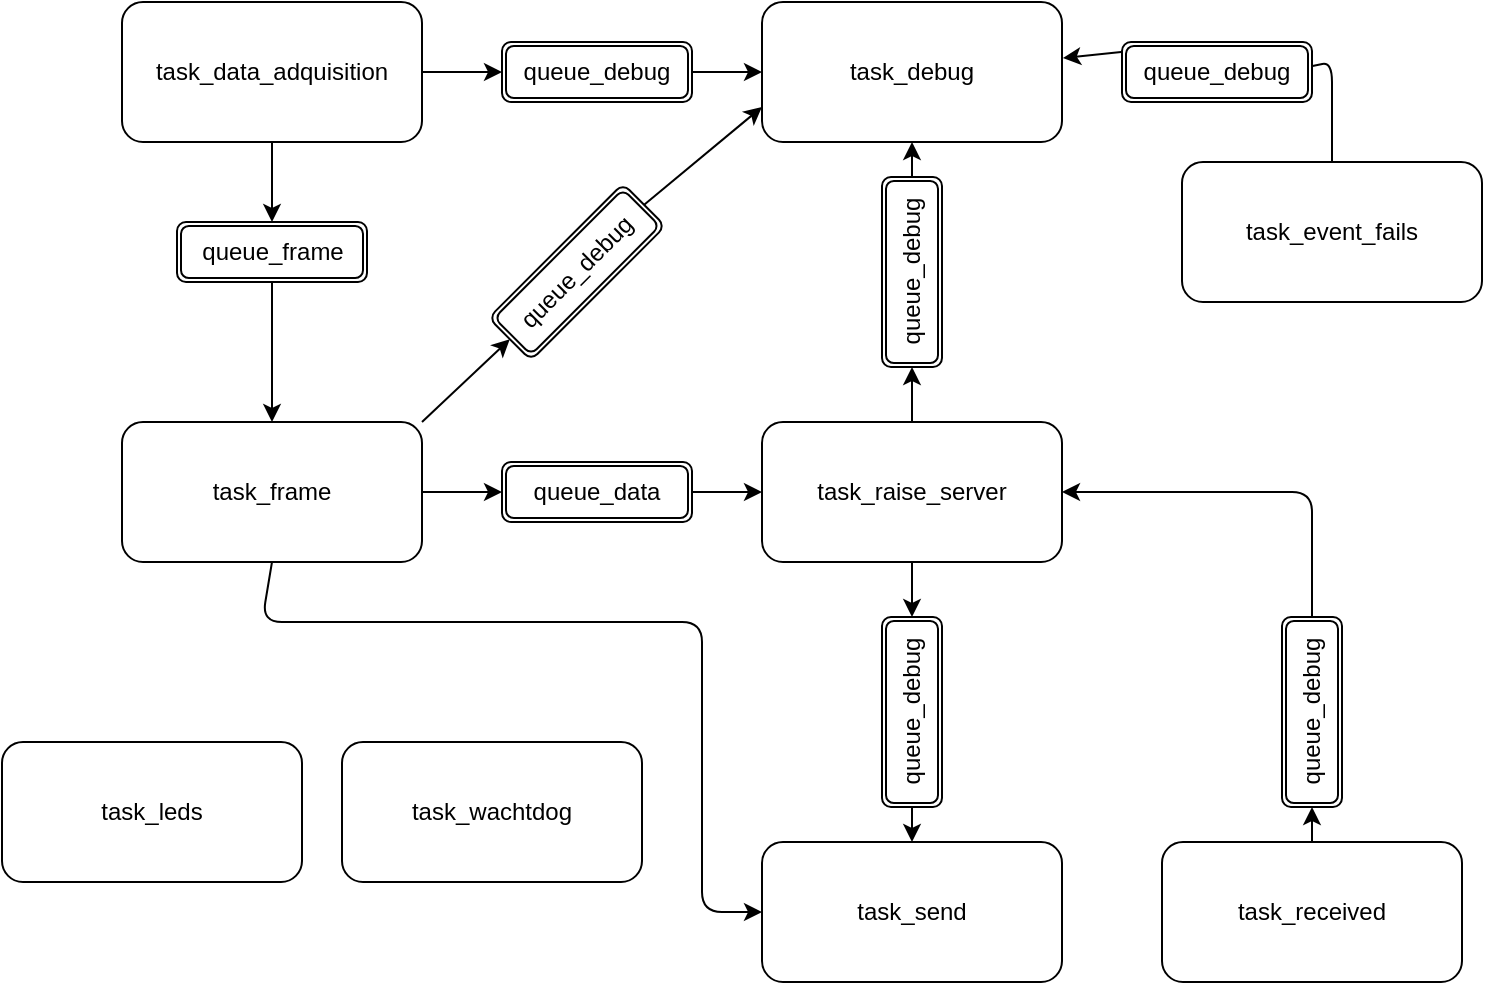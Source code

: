 <mxfile>
    <diagram id="2FAZzBeW993SXumhr9TJ" name="Page-1">
        <mxGraphModel dx="790" dy="576" grid="1" gridSize="10" guides="1" tooltips="1" connect="1" arrows="1" fold="1" page="1" pageScale="1" pageWidth="850" pageHeight="1100" math="0" shadow="0">
            <root>
                <mxCell id="0"/>
                <mxCell id="1" parent="0"/>
                <mxCell id="23" style="edgeStyle=none;html=1;exitX=0.5;exitY=1;exitDx=0;exitDy=0;entryX=0.5;entryY=0;entryDx=0;entryDy=0;" parent="1" source="3" target="11" edge="1">
                    <mxGeometry relative="1" as="geometry"/>
                </mxCell>
                <mxCell id="29" style="edgeStyle=none;html=1;exitX=1;exitY=0.5;exitDx=0;exitDy=0;startArrow=none;" parent="1" source="31" target="9" edge="1">
                    <mxGeometry relative="1" as="geometry"/>
                </mxCell>
                <mxCell id="33" style="edgeStyle=none;html=1;exitX=1;exitY=0.5;exitDx=0;exitDy=0;entryX=0;entryY=0.5;entryDx=0;entryDy=0;" parent="1" source="3" target="31" edge="1">
                    <mxGeometry relative="1" as="geometry"/>
                </mxCell>
                <mxCell id="3" value="task_data_adquisition" style="rounded=1;whiteSpace=wrap;html=1;" parent="1" vertex="1">
                    <mxGeometry x="120" y="240" width="150" height="70" as="geometry"/>
                </mxCell>
                <mxCell id="9" value="task_debug" style="rounded=1;whiteSpace=wrap;html=1;" parent="1" vertex="1">
                    <mxGeometry x="440" y="240" width="150" height="70" as="geometry"/>
                </mxCell>
                <mxCell id="38" style="edgeStyle=none;html=1;exitX=0.5;exitY=0;exitDx=0;exitDy=0;entryX=0;entryY=0.5;entryDx=0;entryDy=0;" parent="1" source="10" target="35" edge="1">
                    <mxGeometry relative="1" as="geometry"/>
                </mxCell>
                <mxCell id="46" style="edgeStyle=none;html=1;exitX=0.5;exitY=1;exitDx=0;exitDy=0;entryX=1;entryY=0.5;entryDx=0;entryDy=0;" parent="1" source="10" target="44" edge="1">
                    <mxGeometry relative="1" as="geometry"/>
                </mxCell>
                <mxCell id="10" value="task_raise_server" style="rounded=1;whiteSpace=wrap;html=1;" parent="1" vertex="1">
                    <mxGeometry x="440" y="450" width="150" height="70" as="geometry"/>
                </mxCell>
                <mxCell id="24" style="edgeStyle=none;html=1;exitX=0.5;exitY=1;exitDx=0;exitDy=0;entryX=0.5;entryY=0;entryDx=0;entryDy=0;" parent="1" source="11" target="18" edge="1">
                    <mxGeometry relative="1" as="geometry"/>
                </mxCell>
                <mxCell id="11" value="queue_frame" style="shape=ext;double=1;rounded=1;whiteSpace=wrap;html=1;" parent="1" vertex="1">
                    <mxGeometry x="147.5" y="350" width="95" height="30" as="geometry"/>
                </mxCell>
                <mxCell id="26" style="edgeStyle=none;html=1;exitX=1;exitY=0.5;exitDx=0;exitDy=0;entryX=0;entryY=0.5;entryDx=0;entryDy=0;" parent="1" source="18" target="25" edge="1">
                    <mxGeometry relative="1" as="geometry"/>
                </mxCell>
                <mxCell id="40" style="edgeStyle=none;html=1;exitX=1;exitY=0;exitDx=0;exitDy=0;entryX=0;entryY=0.5;entryDx=0;entryDy=0;" parent="1" source="18" target="39" edge="1">
                    <mxGeometry relative="1" as="geometry"/>
                </mxCell>
                <mxCell id="59" style="edgeStyle=none;html=1;exitX=0.5;exitY=1;exitDx=0;exitDy=0;entryX=0;entryY=0.5;entryDx=0;entryDy=0;" edge="1" parent="1" source="18" target="43">
                    <mxGeometry relative="1" as="geometry">
                        <Array as="points">
                            <mxPoint x="190" y="550"/>
                            <mxPoint x="300" y="550"/>
                            <mxPoint x="410" y="550"/>
                            <mxPoint x="410" y="630"/>
                            <mxPoint x="410" y="695"/>
                        </Array>
                    </mxGeometry>
                </mxCell>
                <mxCell id="18" value="task_frame" style="rounded=1;whiteSpace=wrap;html=1;" parent="1" vertex="1">
                    <mxGeometry x="120" y="450" width="150" height="70" as="geometry"/>
                </mxCell>
                <mxCell id="27" style="edgeStyle=none;html=1;exitX=1;exitY=0.5;exitDx=0;exitDy=0;entryX=0;entryY=0.5;entryDx=0;entryDy=0;" parent="1" source="25" target="10" edge="1">
                    <mxGeometry relative="1" as="geometry"/>
                </mxCell>
                <mxCell id="25" value="queue_data" style="shape=ext;double=1;rounded=1;whiteSpace=wrap;html=1;" parent="1" vertex="1">
                    <mxGeometry x="310" y="470" width="95" height="30" as="geometry"/>
                </mxCell>
                <mxCell id="31" value="queue_debug" style="shape=ext;double=1;rounded=1;whiteSpace=wrap;html=1;" parent="1" vertex="1">
                    <mxGeometry x="310" y="260" width="95" height="30" as="geometry"/>
                </mxCell>
                <mxCell id="37" style="edgeStyle=none;html=1;exitX=1;exitY=0.5;exitDx=0;exitDy=0;entryX=0.5;entryY=1;entryDx=0;entryDy=0;" parent="1" source="35" target="9" edge="1">
                    <mxGeometry relative="1" as="geometry"/>
                </mxCell>
                <mxCell id="35" value="queue_debug" style="shape=ext;double=1;rounded=1;whiteSpace=wrap;html=1;rotation=-90;" parent="1" vertex="1">
                    <mxGeometry x="467.5" y="360" width="95" height="30" as="geometry"/>
                </mxCell>
                <mxCell id="42" style="edgeStyle=none;html=1;exitX=1;exitY=0.5;exitDx=0;exitDy=0;entryX=0;entryY=0.75;entryDx=0;entryDy=0;" parent="1" source="39" target="9" edge="1">
                    <mxGeometry relative="1" as="geometry"/>
                </mxCell>
                <mxCell id="39" value="queue_debug" style="shape=ext;double=1;rounded=1;whiteSpace=wrap;html=1;rotation=-45;" parent="1" vertex="1">
                    <mxGeometry x="300" y="360" width="95" height="30" as="geometry"/>
                </mxCell>
                <mxCell id="43" value="task_send" style="rounded=1;whiteSpace=wrap;html=1;" parent="1" vertex="1">
                    <mxGeometry x="440" y="660" width="150" height="70" as="geometry"/>
                </mxCell>
                <mxCell id="47" style="edgeStyle=none;html=1;exitX=0;exitY=0.5;exitDx=0;exitDy=0;entryX=0.5;entryY=0;entryDx=0;entryDy=0;" parent="1" source="44" target="43" edge="1">
                    <mxGeometry relative="1" as="geometry"/>
                </mxCell>
                <mxCell id="44" value="queue_debug" style="shape=ext;double=1;rounded=1;whiteSpace=wrap;html=1;rotation=-90;" parent="1" vertex="1">
                    <mxGeometry x="467.5" y="580" width="95" height="30" as="geometry"/>
                </mxCell>
                <mxCell id="53" style="edgeStyle=none;html=1;exitX=0.5;exitY=0;exitDx=0;exitDy=0;entryX=0;entryY=0.5;entryDx=0;entryDy=0;" parent="1" source="48" target="49" edge="1">
                    <mxGeometry relative="1" as="geometry"/>
                </mxCell>
                <mxCell id="48" value="task_received" style="rounded=1;whiteSpace=wrap;html=1;" parent="1" vertex="1">
                    <mxGeometry x="640" y="660" width="150" height="70" as="geometry"/>
                </mxCell>
                <mxCell id="55" style="edgeStyle=none;html=1;exitX=1;exitY=0.5;exitDx=0;exitDy=0;entryX=1;entryY=0.5;entryDx=0;entryDy=0;" parent="1" source="49" target="10" edge="1">
                    <mxGeometry relative="1" as="geometry">
                        <Array as="points">
                            <mxPoint x="715" y="485"/>
                        </Array>
                    </mxGeometry>
                </mxCell>
                <mxCell id="49" value="queue_debug" style="shape=ext;double=1;rounded=1;whiteSpace=wrap;html=1;rotation=-90;" parent="1" vertex="1">
                    <mxGeometry x="667.5" y="580" width="95" height="30" as="geometry"/>
                </mxCell>
                <mxCell id="56" value="task_leds" style="rounded=1;whiteSpace=wrap;html=1;" vertex="1" parent="1">
                    <mxGeometry x="60" y="610" width="150" height="70" as="geometry"/>
                </mxCell>
                <mxCell id="60" style="edgeStyle=none;html=1;exitX=0.5;exitY=0;exitDx=0;exitDy=0;entryX=1.003;entryY=0.4;entryDx=0;entryDy=0;entryPerimeter=0;startArrow=none;" edge="1" parent="1" source="61" target="9">
                    <mxGeometry relative="1" as="geometry">
                        <Array as="points"/>
                    </mxGeometry>
                </mxCell>
                <mxCell id="57" value="task_event_fails" style="rounded=1;whiteSpace=wrap;html=1;" vertex="1" parent="1">
                    <mxGeometry x="650" y="320" width="150" height="70" as="geometry"/>
                </mxCell>
                <mxCell id="58" value="task_wachtdog" style="rounded=1;whiteSpace=wrap;html=1;" vertex="1" parent="1">
                    <mxGeometry x="230" y="610" width="150" height="70" as="geometry"/>
                </mxCell>
                <mxCell id="62" value="" style="edgeStyle=none;html=1;exitX=0.5;exitY=0;exitDx=0;exitDy=0;entryX=1.003;entryY=0.4;entryDx=0;entryDy=0;entryPerimeter=0;endArrow=none;" edge="1" parent="1" source="57" target="61">
                    <mxGeometry relative="1" as="geometry">
                        <mxPoint x="725" y="320" as="sourcePoint"/>
                        <mxPoint x="590.45" y="268" as="targetPoint"/>
                        <Array as="points">
                            <mxPoint x="725" y="270"/>
                        </Array>
                    </mxGeometry>
                </mxCell>
                <mxCell id="61" value="queue_debug" style="shape=ext;double=1;rounded=1;whiteSpace=wrap;html=1;rotation=0;" vertex="1" parent="1">
                    <mxGeometry x="620" y="260" width="95" height="30" as="geometry"/>
                </mxCell>
            </root>
        </mxGraphModel>
    </diagram>
</mxfile>